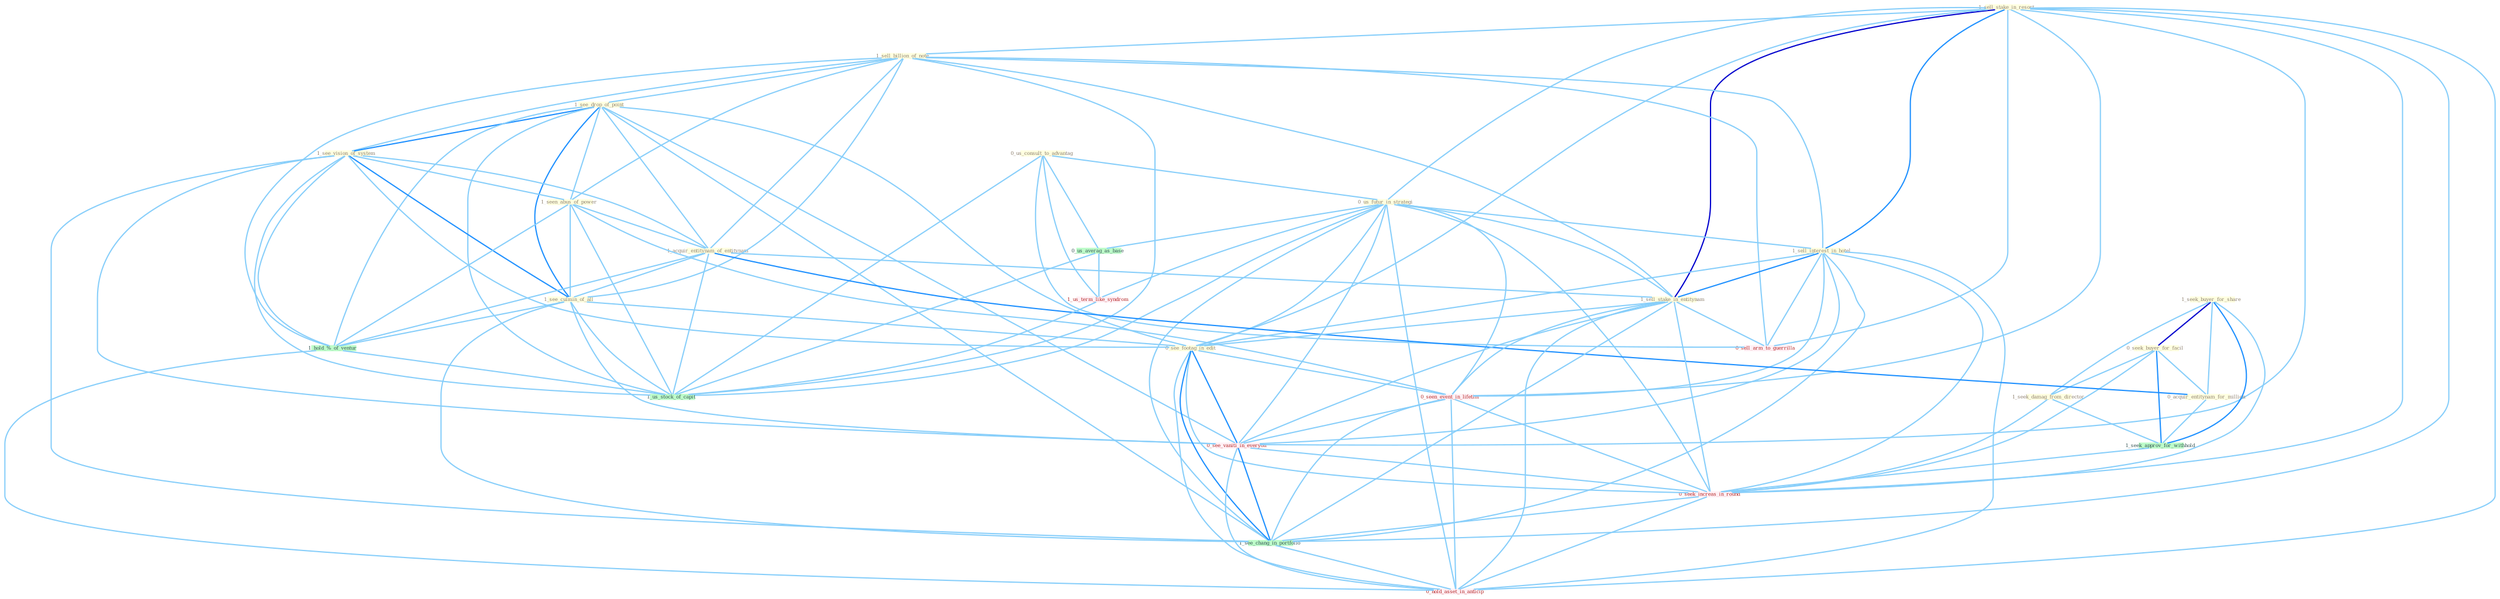Graph G{ 
    node
    [shape=polygon,style=filled,width=.5,height=.06,color="#BDFCC9",fixedsize=true,fontsize=4,
    fontcolor="#2f4f4f"];
    {node
    [color="#ffffe0", fontcolor="#8b7d6b"] "1_sell_stake_in_resort " "1_seek_buyer_for_share " "1_sell_billion_of_note " "1_see_drop_of_point " "1_see_vision_of_system " "0_us_consult_to_advantag " "0_seek_buyer_for_facil " "1_seek_damag_from_director " "1_seen_abus_of_power " "0_us_futur_in_strategi " "1_sell_interest_in_hotel " "1_acquir_entitynam_of_entitynam " "1_sell_stake_in_entitynam " "1_see_culmin_of_all " "0_see_footag_in_edit " "0_acquir_entitynam_for_million "}
{node [color="#fff0f5", fontcolor="#b22222"] "0_seen_event_in_lifetim " "1_us_term_like_syndrom " "0_see_vaniti_in_everyon " "0_sell_arm_to_guerrilla " "0_seek_increas_in_round " "0_hold_asset_in_anticip "}
edge [color="#B0E2FF"];

	"1_sell_stake_in_resort " -- "1_sell_billion_of_note " [w="1", color="#87cefa" ];
	"1_sell_stake_in_resort " -- "0_us_futur_in_strategi " [w="1", color="#87cefa" ];
	"1_sell_stake_in_resort " -- "1_sell_interest_in_hotel " [w="2", color="#1e90ff" , len=0.8];
	"1_sell_stake_in_resort " -- "1_sell_stake_in_entitynam " [w="3", color="#0000cd" , len=0.6];
	"1_sell_stake_in_resort " -- "0_see_footag_in_edit " [w="1", color="#87cefa" ];
	"1_sell_stake_in_resort " -- "0_seen_event_in_lifetim " [w="1", color="#87cefa" ];
	"1_sell_stake_in_resort " -- "0_see_vaniti_in_everyon " [w="1", color="#87cefa" ];
	"1_sell_stake_in_resort " -- "0_sell_arm_to_guerrilla " [w="1", color="#87cefa" ];
	"1_sell_stake_in_resort " -- "0_seek_increas_in_round " [w="1", color="#87cefa" ];
	"1_sell_stake_in_resort " -- "1_see_chang_in_portfolio " [w="1", color="#87cefa" ];
	"1_sell_stake_in_resort " -- "0_hold_asset_in_anticip " [w="1", color="#87cefa" ];
	"1_seek_buyer_for_share " -- "0_seek_buyer_for_facil " [w="3", color="#0000cd" , len=0.6];
	"1_seek_buyer_for_share " -- "1_seek_damag_from_director " [w="1", color="#87cefa" ];
	"1_seek_buyer_for_share " -- "0_acquir_entitynam_for_million " [w="1", color="#87cefa" ];
	"1_seek_buyer_for_share " -- "1_seek_approv_for_withhold " [w="2", color="#1e90ff" , len=0.8];
	"1_seek_buyer_for_share " -- "0_seek_increas_in_round " [w="1", color="#87cefa" ];
	"1_sell_billion_of_note " -- "1_see_drop_of_point " [w="1", color="#87cefa" ];
	"1_sell_billion_of_note " -- "1_see_vision_of_system " [w="1", color="#87cefa" ];
	"1_sell_billion_of_note " -- "1_seen_abus_of_power " [w="1", color="#87cefa" ];
	"1_sell_billion_of_note " -- "1_sell_interest_in_hotel " [w="1", color="#87cefa" ];
	"1_sell_billion_of_note " -- "1_acquir_entitynam_of_entitynam " [w="1", color="#87cefa" ];
	"1_sell_billion_of_note " -- "1_sell_stake_in_entitynam " [w="1", color="#87cefa" ];
	"1_sell_billion_of_note " -- "1_see_culmin_of_all " [w="1", color="#87cefa" ];
	"1_sell_billion_of_note " -- "1_hold_%_of_ventur " [w="1", color="#87cefa" ];
	"1_sell_billion_of_note " -- "0_sell_arm_to_guerrilla " [w="1", color="#87cefa" ];
	"1_sell_billion_of_note " -- "1_us_stock_of_capit " [w="1", color="#87cefa" ];
	"1_see_drop_of_point " -- "1_see_vision_of_system " [w="2", color="#1e90ff" , len=0.8];
	"1_see_drop_of_point " -- "1_seen_abus_of_power " [w="1", color="#87cefa" ];
	"1_see_drop_of_point " -- "1_acquir_entitynam_of_entitynam " [w="1", color="#87cefa" ];
	"1_see_drop_of_point " -- "1_see_culmin_of_all " [w="2", color="#1e90ff" , len=0.8];
	"1_see_drop_of_point " -- "0_see_footag_in_edit " [w="1", color="#87cefa" ];
	"1_see_drop_of_point " -- "1_hold_%_of_ventur " [w="1", color="#87cefa" ];
	"1_see_drop_of_point " -- "0_see_vaniti_in_everyon " [w="1", color="#87cefa" ];
	"1_see_drop_of_point " -- "1_us_stock_of_capit " [w="1", color="#87cefa" ];
	"1_see_drop_of_point " -- "1_see_chang_in_portfolio " [w="1", color="#87cefa" ];
	"1_see_vision_of_system " -- "1_seen_abus_of_power " [w="1", color="#87cefa" ];
	"1_see_vision_of_system " -- "1_acquir_entitynam_of_entitynam " [w="1", color="#87cefa" ];
	"1_see_vision_of_system " -- "1_see_culmin_of_all " [w="2", color="#1e90ff" , len=0.8];
	"1_see_vision_of_system " -- "0_see_footag_in_edit " [w="1", color="#87cefa" ];
	"1_see_vision_of_system " -- "1_hold_%_of_ventur " [w="1", color="#87cefa" ];
	"1_see_vision_of_system " -- "0_see_vaniti_in_everyon " [w="1", color="#87cefa" ];
	"1_see_vision_of_system " -- "1_us_stock_of_capit " [w="1", color="#87cefa" ];
	"1_see_vision_of_system " -- "1_see_chang_in_portfolio " [w="1", color="#87cefa" ];
	"0_us_consult_to_advantag " -- "0_us_futur_in_strategi " [w="1", color="#87cefa" ];
	"0_us_consult_to_advantag " -- "0_us_averag_as_base " [w="1", color="#87cefa" ];
	"0_us_consult_to_advantag " -- "1_us_term_like_syndrom " [w="1", color="#87cefa" ];
	"0_us_consult_to_advantag " -- "0_sell_arm_to_guerrilla " [w="1", color="#87cefa" ];
	"0_us_consult_to_advantag " -- "1_us_stock_of_capit " [w="1", color="#87cefa" ];
	"0_seek_buyer_for_facil " -- "1_seek_damag_from_director " [w="1", color="#87cefa" ];
	"0_seek_buyer_for_facil " -- "0_acquir_entitynam_for_million " [w="1", color="#87cefa" ];
	"0_seek_buyer_for_facil " -- "1_seek_approv_for_withhold " [w="2", color="#1e90ff" , len=0.8];
	"0_seek_buyer_for_facil " -- "0_seek_increas_in_round " [w="1", color="#87cefa" ];
	"1_seek_damag_from_director " -- "1_seek_approv_for_withhold " [w="1", color="#87cefa" ];
	"1_seek_damag_from_director " -- "0_seek_increas_in_round " [w="1", color="#87cefa" ];
	"1_seen_abus_of_power " -- "1_acquir_entitynam_of_entitynam " [w="1", color="#87cefa" ];
	"1_seen_abus_of_power " -- "1_see_culmin_of_all " [w="1", color="#87cefa" ];
	"1_seen_abus_of_power " -- "0_seen_event_in_lifetim " [w="1", color="#87cefa" ];
	"1_seen_abus_of_power " -- "1_hold_%_of_ventur " [w="1", color="#87cefa" ];
	"1_seen_abus_of_power " -- "1_us_stock_of_capit " [w="1", color="#87cefa" ];
	"0_us_futur_in_strategi " -- "1_sell_interest_in_hotel " [w="1", color="#87cefa" ];
	"0_us_futur_in_strategi " -- "1_sell_stake_in_entitynam " [w="1", color="#87cefa" ];
	"0_us_futur_in_strategi " -- "0_see_footag_in_edit " [w="1", color="#87cefa" ];
	"0_us_futur_in_strategi " -- "0_seen_event_in_lifetim " [w="1", color="#87cefa" ];
	"0_us_futur_in_strategi " -- "0_us_averag_as_base " [w="1", color="#87cefa" ];
	"0_us_futur_in_strategi " -- "1_us_term_like_syndrom " [w="1", color="#87cefa" ];
	"0_us_futur_in_strategi " -- "0_see_vaniti_in_everyon " [w="1", color="#87cefa" ];
	"0_us_futur_in_strategi " -- "0_seek_increas_in_round " [w="1", color="#87cefa" ];
	"0_us_futur_in_strategi " -- "1_us_stock_of_capit " [w="1", color="#87cefa" ];
	"0_us_futur_in_strategi " -- "1_see_chang_in_portfolio " [w="1", color="#87cefa" ];
	"0_us_futur_in_strategi " -- "0_hold_asset_in_anticip " [w="1", color="#87cefa" ];
	"1_sell_interest_in_hotel " -- "1_sell_stake_in_entitynam " [w="2", color="#1e90ff" , len=0.8];
	"1_sell_interest_in_hotel " -- "0_see_footag_in_edit " [w="1", color="#87cefa" ];
	"1_sell_interest_in_hotel " -- "0_seen_event_in_lifetim " [w="1", color="#87cefa" ];
	"1_sell_interest_in_hotel " -- "0_see_vaniti_in_everyon " [w="1", color="#87cefa" ];
	"1_sell_interest_in_hotel " -- "0_sell_arm_to_guerrilla " [w="1", color="#87cefa" ];
	"1_sell_interest_in_hotel " -- "0_seek_increas_in_round " [w="1", color="#87cefa" ];
	"1_sell_interest_in_hotel " -- "1_see_chang_in_portfolio " [w="1", color="#87cefa" ];
	"1_sell_interest_in_hotel " -- "0_hold_asset_in_anticip " [w="1", color="#87cefa" ];
	"1_acquir_entitynam_of_entitynam " -- "1_sell_stake_in_entitynam " [w="1", color="#87cefa" ];
	"1_acquir_entitynam_of_entitynam " -- "1_see_culmin_of_all " [w="1", color="#87cefa" ];
	"1_acquir_entitynam_of_entitynam " -- "0_acquir_entitynam_for_million " [w="2", color="#1e90ff" , len=0.8];
	"1_acquir_entitynam_of_entitynam " -- "1_hold_%_of_ventur " [w="1", color="#87cefa" ];
	"1_acquir_entitynam_of_entitynam " -- "1_us_stock_of_capit " [w="1", color="#87cefa" ];
	"1_sell_stake_in_entitynam " -- "0_see_footag_in_edit " [w="1", color="#87cefa" ];
	"1_sell_stake_in_entitynam " -- "0_seen_event_in_lifetim " [w="1", color="#87cefa" ];
	"1_sell_stake_in_entitynam " -- "0_see_vaniti_in_everyon " [w="1", color="#87cefa" ];
	"1_sell_stake_in_entitynam " -- "0_sell_arm_to_guerrilla " [w="1", color="#87cefa" ];
	"1_sell_stake_in_entitynam " -- "0_seek_increas_in_round " [w="1", color="#87cefa" ];
	"1_sell_stake_in_entitynam " -- "1_see_chang_in_portfolio " [w="1", color="#87cefa" ];
	"1_sell_stake_in_entitynam " -- "0_hold_asset_in_anticip " [w="1", color="#87cefa" ];
	"1_see_culmin_of_all " -- "0_see_footag_in_edit " [w="1", color="#87cefa" ];
	"1_see_culmin_of_all " -- "1_hold_%_of_ventur " [w="1", color="#87cefa" ];
	"1_see_culmin_of_all " -- "0_see_vaniti_in_everyon " [w="1", color="#87cefa" ];
	"1_see_culmin_of_all " -- "1_us_stock_of_capit " [w="1", color="#87cefa" ];
	"1_see_culmin_of_all " -- "1_see_chang_in_portfolio " [w="1", color="#87cefa" ];
	"0_see_footag_in_edit " -- "0_seen_event_in_lifetim " [w="1", color="#87cefa" ];
	"0_see_footag_in_edit " -- "0_see_vaniti_in_everyon " [w="2", color="#1e90ff" , len=0.8];
	"0_see_footag_in_edit " -- "0_seek_increas_in_round " [w="1", color="#87cefa" ];
	"0_see_footag_in_edit " -- "1_see_chang_in_portfolio " [w="2", color="#1e90ff" , len=0.8];
	"0_see_footag_in_edit " -- "0_hold_asset_in_anticip " [w="1", color="#87cefa" ];
	"0_acquir_entitynam_for_million " -- "1_seek_approv_for_withhold " [w="1", color="#87cefa" ];
	"0_seen_event_in_lifetim " -- "0_see_vaniti_in_everyon " [w="1", color="#87cefa" ];
	"0_seen_event_in_lifetim " -- "0_seek_increas_in_round " [w="1", color="#87cefa" ];
	"0_seen_event_in_lifetim " -- "1_see_chang_in_portfolio " [w="1", color="#87cefa" ];
	"0_seen_event_in_lifetim " -- "0_hold_asset_in_anticip " [w="1", color="#87cefa" ];
	"0_us_averag_as_base " -- "1_us_term_like_syndrom " [w="1", color="#87cefa" ];
	"0_us_averag_as_base " -- "1_us_stock_of_capit " [w="1", color="#87cefa" ];
	"1_us_term_like_syndrom " -- "1_us_stock_of_capit " [w="1", color="#87cefa" ];
	"1_seek_approv_for_withhold " -- "0_seek_increas_in_round " [w="1", color="#87cefa" ];
	"1_hold_%_of_ventur " -- "1_us_stock_of_capit " [w="1", color="#87cefa" ];
	"1_hold_%_of_ventur " -- "0_hold_asset_in_anticip " [w="1", color="#87cefa" ];
	"0_see_vaniti_in_everyon " -- "0_seek_increas_in_round " [w="1", color="#87cefa" ];
	"0_see_vaniti_in_everyon " -- "1_see_chang_in_portfolio " [w="2", color="#1e90ff" , len=0.8];
	"0_see_vaniti_in_everyon " -- "0_hold_asset_in_anticip " [w="1", color="#87cefa" ];
	"0_seek_increas_in_round " -- "1_see_chang_in_portfolio " [w="1", color="#87cefa" ];
	"0_seek_increas_in_round " -- "0_hold_asset_in_anticip " [w="1", color="#87cefa" ];
	"1_see_chang_in_portfolio " -- "0_hold_asset_in_anticip " [w="1", color="#87cefa" ];
}